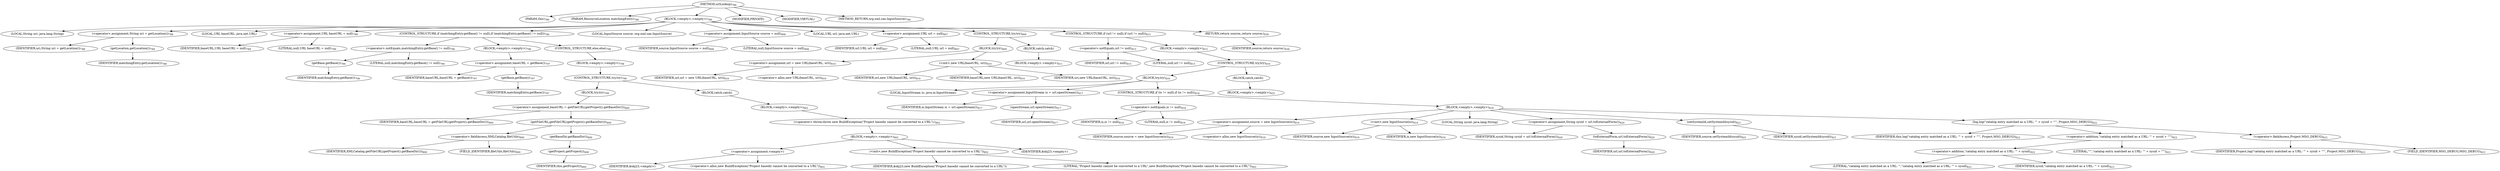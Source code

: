 digraph "urlLookup" {  
"1311" [label = <(METHOD,urlLookup)<SUB>786</SUB>> ]
"129" [label = <(PARAM,this)<SUB>786</SUB>> ]
"1312" [label = <(PARAM,ResourceLocation matchingEntry)<SUB>786</SUB>> ]
"1313" [label = <(BLOCK,&lt;empty&gt;,&lt;empty&gt;)<SUB>786</SUB>> ]
"1314" [label = <(LOCAL,String uri: java.lang.String)> ]
"1315" [label = <(&lt;operator&gt;.assignment,String uri = getLocation())<SUB>788</SUB>> ]
"1316" [label = <(IDENTIFIER,uri,String uri = getLocation())<SUB>788</SUB>> ]
"1317" [label = <(getLocation,getLocation())<SUB>788</SUB>> ]
"1318" [label = <(IDENTIFIER,matchingEntry,getLocation())<SUB>788</SUB>> ]
"1319" [label = <(LOCAL,URL baseURL: java.net.URL)> ]
"1320" [label = <(&lt;operator&gt;.assignment,URL baseURL = null)<SUB>789</SUB>> ]
"1321" [label = <(IDENTIFIER,baseURL,URL baseURL = null)<SUB>789</SUB>> ]
"1322" [label = <(LITERAL,null,URL baseURL = null)<SUB>789</SUB>> ]
"1323" [label = <(CONTROL_STRUCTURE,if (matchingEntry.getBase() != null),if (matchingEntry.getBase() != null))<SUB>796</SUB>> ]
"1324" [label = <(&lt;operator&gt;.notEquals,matchingEntry.getBase() != null)<SUB>796</SUB>> ]
"1325" [label = <(getBase,getBase())<SUB>796</SUB>> ]
"1326" [label = <(IDENTIFIER,matchingEntry,getBase())<SUB>796</SUB>> ]
"1327" [label = <(LITERAL,null,matchingEntry.getBase() != null)<SUB>796</SUB>> ]
"1328" [label = <(BLOCK,&lt;empty&gt;,&lt;empty&gt;)<SUB>796</SUB>> ]
"1329" [label = <(&lt;operator&gt;.assignment,baseURL = getBase())<SUB>797</SUB>> ]
"1330" [label = <(IDENTIFIER,baseURL,baseURL = getBase())<SUB>797</SUB>> ]
"1331" [label = <(getBase,getBase())<SUB>797</SUB>> ]
"1332" [label = <(IDENTIFIER,matchingEntry,getBase())<SUB>797</SUB>> ]
"1333" [label = <(CONTROL_STRUCTURE,else,else)<SUB>798</SUB>> ]
"1334" [label = <(BLOCK,&lt;empty&gt;,&lt;empty&gt;)<SUB>798</SUB>> ]
"1335" [label = <(CONTROL_STRUCTURE,try,try)<SUB>799</SUB>> ]
"1336" [label = <(BLOCK,try,try)<SUB>799</SUB>> ]
"1337" [label = <(&lt;operator&gt;.assignment,baseURL = getFileURL(getProject().getBaseDir()))<SUB>800</SUB>> ]
"1338" [label = <(IDENTIFIER,baseURL,baseURL = getFileURL(getProject().getBaseDir()))<SUB>800</SUB>> ]
"1339" [label = <(getFileURL,getFileURL(getProject().getBaseDir()))<SUB>800</SUB>> ]
"1340" [label = <(&lt;operator&gt;.fieldAccess,XMLCatalog.fileUtils)<SUB>800</SUB>> ]
"1341" [label = <(IDENTIFIER,XMLCatalog,getFileURL(getProject().getBaseDir()))<SUB>800</SUB>> ]
"1342" [label = <(FIELD_IDENTIFIER,fileUtils,fileUtils)<SUB>800</SUB>> ]
"1343" [label = <(getBaseDir,getBaseDir())<SUB>800</SUB>> ]
"1344" [label = <(getProject,getProject())<SUB>800</SUB>> ]
"128" [label = <(IDENTIFIER,this,getProject())<SUB>800</SUB>> ]
"1345" [label = <(BLOCK,catch,catch)> ]
"1346" [label = <(BLOCK,&lt;empty&gt;,&lt;empty&gt;)<SUB>801</SUB>> ]
"1347" [label = <(&lt;operator&gt;.throw,throw new BuildException(&quot;Project basedir cannot be converted to a URL&quot;);)<SUB>802</SUB>> ]
"1348" [label = <(BLOCK,&lt;empty&gt;,&lt;empty&gt;)<SUB>802</SUB>> ]
"1349" [label = <(&lt;operator&gt;.assignment,&lt;empty&gt;)> ]
"1350" [label = <(IDENTIFIER,$obj23,&lt;empty&gt;)> ]
"1351" [label = <(&lt;operator&gt;.alloc,new BuildException(&quot;Project basedir cannot be converted to a URL&quot;))<SUB>802</SUB>> ]
"1352" [label = <(&lt;init&gt;,new BuildException(&quot;Project basedir cannot be converted to a URL&quot;))<SUB>802</SUB>> ]
"1353" [label = <(IDENTIFIER,$obj23,new BuildException(&quot;Project basedir cannot be converted to a URL&quot;))> ]
"1354" [label = <(LITERAL,&quot;Project basedir cannot be converted to a URL&quot;,new BuildException(&quot;Project basedir cannot be converted to a URL&quot;))<SUB>802</SUB>> ]
"1355" [label = <(IDENTIFIER,$obj23,&lt;empty&gt;)> ]
"133" [label = <(LOCAL,InputSource source: org.xml.sax.InputSource)> ]
"1356" [label = <(&lt;operator&gt;.assignment,InputSource source = null)<SUB>806</SUB>> ]
"1357" [label = <(IDENTIFIER,source,InputSource source = null)<SUB>806</SUB>> ]
"1358" [label = <(LITERAL,null,InputSource source = null)<SUB>806</SUB>> ]
"131" [label = <(LOCAL,URL url: java.net.URL)> ]
"1359" [label = <(&lt;operator&gt;.assignment,URL url = null)<SUB>807</SUB>> ]
"1360" [label = <(IDENTIFIER,url,URL url = null)<SUB>807</SUB>> ]
"1361" [label = <(LITERAL,null,URL url = null)<SUB>807</SUB>> ]
"1362" [label = <(CONTROL_STRUCTURE,try,try)<SUB>809</SUB>> ]
"1363" [label = <(BLOCK,try,try)<SUB>809</SUB>> ]
"1364" [label = <(&lt;operator&gt;.assignment,url = new URL(baseURL, uri))<SUB>810</SUB>> ]
"1365" [label = <(IDENTIFIER,url,url = new URL(baseURL, uri))<SUB>810</SUB>> ]
"1366" [label = <(&lt;operator&gt;.alloc,new URL(baseURL, uri))<SUB>810</SUB>> ]
"1367" [label = <(&lt;init&gt;,new URL(baseURL, uri))<SUB>810</SUB>> ]
"130" [label = <(IDENTIFIER,url,new URL(baseURL, uri))<SUB>810</SUB>> ]
"1368" [label = <(IDENTIFIER,baseURL,new URL(baseURL, uri))<SUB>810</SUB>> ]
"1369" [label = <(IDENTIFIER,uri,new URL(baseURL, uri))<SUB>810</SUB>> ]
"1370" [label = <(BLOCK,catch,catch)> ]
"1371" [label = <(BLOCK,&lt;empty&gt;,&lt;empty&gt;)<SUB>811</SUB>> ]
"1372" [label = <(CONTROL_STRUCTURE,if (url != null),if (url != null))<SUB>815</SUB>> ]
"1373" [label = <(&lt;operator&gt;.notEquals,url != null)<SUB>815</SUB>> ]
"1374" [label = <(IDENTIFIER,url,url != null)<SUB>815</SUB>> ]
"1375" [label = <(LITERAL,null,url != null)<SUB>815</SUB>> ]
"1376" [label = <(BLOCK,&lt;empty&gt;,&lt;empty&gt;)<SUB>815</SUB>> ]
"1377" [label = <(CONTROL_STRUCTURE,try,try)<SUB>816</SUB>> ]
"1378" [label = <(BLOCK,try,try)<SUB>816</SUB>> ]
"1379" [label = <(LOCAL,InputStream is: java.io.InputStream)> ]
"1380" [label = <(&lt;operator&gt;.assignment,InputStream is = url.openStream())<SUB>817</SUB>> ]
"1381" [label = <(IDENTIFIER,is,InputStream is = url.openStream())<SUB>817</SUB>> ]
"1382" [label = <(openStream,url.openStream())<SUB>817</SUB>> ]
"1383" [label = <(IDENTIFIER,url,url.openStream())<SUB>817</SUB>> ]
"1384" [label = <(CONTROL_STRUCTURE,if (is != null),if (is != null))<SUB>818</SUB>> ]
"1385" [label = <(&lt;operator&gt;.notEquals,is != null)<SUB>818</SUB>> ]
"1386" [label = <(IDENTIFIER,is,is != null)<SUB>818</SUB>> ]
"1387" [label = <(LITERAL,null,is != null)<SUB>818</SUB>> ]
"1388" [label = <(BLOCK,&lt;empty&gt;,&lt;empty&gt;)<SUB>818</SUB>> ]
"1389" [label = <(&lt;operator&gt;.assignment,source = new InputSource(is))<SUB>819</SUB>> ]
"1390" [label = <(IDENTIFIER,source,source = new InputSource(is))<SUB>819</SUB>> ]
"1391" [label = <(&lt;operator&gt;.alloc,new InputSource(is))<SUB>819</SUB>> ]
"1392" [label = <(&lt;init&gt;,new InputSource(is))<SUB>819</SUB>> ]
"132" [label = <(IDENTIFIER,source,new InputSource(is))<SUB>819</SUB>> ]
"1393" [label = <(IDENTIFIER,is,new InputSource(is))<SUB>819</SUB>> ]
"1394" [label = <(LOCAL,String sysid: java.lang.String)> ]
"1395" [label = <(&lt;operator&gt;.assignment,String sysid = url.toExternalForm())<SUB>820</SUB>> ]
"1396" [label = <(IDENTIFIER,sysid,String sysid = url.toExternalForm())<SUB>820</SUB>> ]
"1397" [label = <(toExternalForm,url.toExternalForm())<SUB>820</SUB>> ]
"1398" [label = <(IDENTIFIER,url,url.toExternalForm())<SUB>820</SUB>> ]
"1399" [label = <(setSystemId,setSystemId(sysid))<SUB>821</SUB>> ]
"1400" [label = <(IDENTIFIER,source,setSystemId(sysid))<SUB>821</SUB>> ]
"1401" [label = <(IDENTIFIER,sysid,setSystemId(sysid))<SUB>821</SUB>> ]
"1402" [label = <(log,log(&quot;catalog entry matched as a URL: '&quot; + sysid + &quot;'&quot;, Project.MSG_DEBUG))<SUB>822</SUB>> ]
"134" [label = <(IDENTIFIER,this,log(&quot;catalog entry matched as a URL: '&quot; + sysid + &quot;'&quot;, Project.MSG_DEBUG))<SUB>822</SUB>> ]
"1403" [label = <(&lt;operator&gt;.addition,&quot;catalog entry matched as a URL: '&quot; + sysid + &quot;'&quot;)<SUB>822</SUB>> ]
"1404" [label = <(&lt;operator&gt;.addition,&quot;catalog entry matched as a URL: '&quot; + sysid)<SUB>822</SUB>> ]
"1405" [label = <(LITERAL,&quot;catalog entry matched as a URL: '&quot;,&quot;catalog entry matched as a URL: '&quot; + sysid)<SUB>822</SUB>> ]
"1406" [label = <(IDENTIFIER,sysid,&quot;catalog entry matched as a URL: '&quot; + sysid)<SUB>823</SUB>> ]
"1407" [label = <(LITERAL,&quot;'&quot;,&quot;catalog entry matched as a URL: '&quot; + sysid + &quot;'&quot;)<SUB>823</SUB>> ]
"1408" [label = <(&lt;operator&gt;.fieldAccess,Project.MSG_DEBUG)<SUB>823</SUB>> ]
"1409" [label = <(IDENTIFIER,Project,log(&quot;catalog entry matched as a URL: '&quot; + sysid + &quot;'&quot;, Project.MSG_DEBUG))<SUB>823</SUB>> ]
"1410" [label = <(FIELD_IDENTIFIER,MSG_DEBUG,MSG_DEBUG)<SUB>823</SUB>> ]
"1411" [label = <(BLOCK,catch,catch)> ]
"1412" [label = <(BLOCK,&lt;empty&gt;,&lt;empty&gt;)<SUB>825</SUB>> ]
"1413" [label = <(RETURN,return source;,return source;)<SUB>830</SUB>> ]
"1414" [label = <(IDENTIFIER,source,return source;)<SUB>830</SUB>> ]
"1415" [label = <(MODIFIER,PRIVATE)> ]
"1416" [label = <(MODIFIER,VIRTUAL)> ]
"1417" [label = <(METHOD_RETURN,org.xml.sax.InputSource)<SUB>786</SUB>> ]
  "1311" -> "129" 
  "1311" -> "1312" 
  "1311" -> "1313" 
  "1311" -> "1415" 
  "1311" -> "1416" 
  "1311" -> "1417" 
  "1313" -> "1314" 
  "1313" -> "1315" 
  "1313" -> "1319" 
  "1313" -> "1320" 
  "1313" -> "1323" 
  "1313" -> "133" 
  "1313" -> "1356" 
  "1313" -> "131" 
  "1313" -> "1359" 
  "1313" -> "1362" 
  "1313" -> "1372" 
  "1313" -> "1413" 
  "1315" -> "1316" 
  "1315" -> "1317" 
  "1317" -> "1318" 
  "1320" -> "1321" 
  "1320" -> "1322" 
  "1323" -> "1324" 
  "1323" -> "1328" 
  "1323" -> "1333" 
  "1324" -> "1325" 
  "1324" -> "1327" 
  "1325" -> "1326" 
  "1328" -> "1329" 
  "1329" -> "1330" 
  "1329" -> "1331" 
  "1331" -> "1332" 
  "1333" -> "1334" 
  "1334" -> "1335" 
  "1335" -> "1336" 
  "1335" -> "1345" 
  "1336" -> "1337" 
  "1337" -> "1338" 
  "1337" -> "1339" 
  "1339" -> "1340" 
  "1339" -> "1343" 
  "1340" -> "1341" 
  "1340" -> "1342" 
  "1343" -> "1344" 
  "1344" -> "128" 
  "1345" -> "1346" 
  "1346" -> "1347" 
  "1347" -> "1348" 
  "1348" -> "1349" 
  "1348" -> "1352" 
  "1348" -> "1355" 
  "1349" -> "1350" 
  "1349" -> "1351" 
  "1352" -> "1353" 
  "1352" -> "1354" 
  "1356" -> "1357" 
  "1356" -> "1358" 
  "1359" -> "1360" 
  "1359" -> "1361" 
  "1362" -> "1363" 
  "1362" -> "1370" 
  "1363" -> "1364" 
  "1363" -> "1367" 
  "1364" -> "1365" 
  "1364" -> "1366" 
  "1367" -> "130" 
  "1367" -> "1368" 
  "1367" -> "1369" 
  "1370" -> "1371" 
  "1372" -> "1373" 
  "1372" -> "1376" 
  "1373" -> "1374" 
  "1373" -> "1375" 
  "1376" -> "1377" 
  "1377" -> "1378" 
  "1377" -> "1411" 
  "1378" -> "1379" 
  "1378" -> "1380" 
  "1378" -> "1384" 
  "1380" -> "1381" 
  "1380" -> "1382" 
  "1382" -> "1383" 
  "1384" -> "1385" 
  "1384" -> "1388" 
  "1385" -> "1386" 
  "1385" -> "1387" 
  "1388" -> "1389" 
  "1388" -> "1392" 
  "1388" -> "1394" 
  "1388" -> "1395" 
  "1388" -> "1399" 
  "1388" -> "1402" 
  "1389" -> "1390" 
  "1389" -> "1391" 
  "1392" -> "132" 
  "1392" -> "1393" 
  "1395" -> "1396" 
  "1395" -> "1397" 
  "1397" -> "1398" 
  "1399" -> "1400" 
  "1399" -> "1401" 
  "1402" -> "134" 
  "1402" -> "1403" 
  "1402" -> "1408" 
  "1403" -> "1404" 
  "1403" -> "1407" 
  "1404" -> "1405" 
  "1404" -> "1406" 
  "1408" -> "1409" 
  "1408" -> "1410" 
  "1411" -> "1412" 
  "1413" -> "1414" 
}
